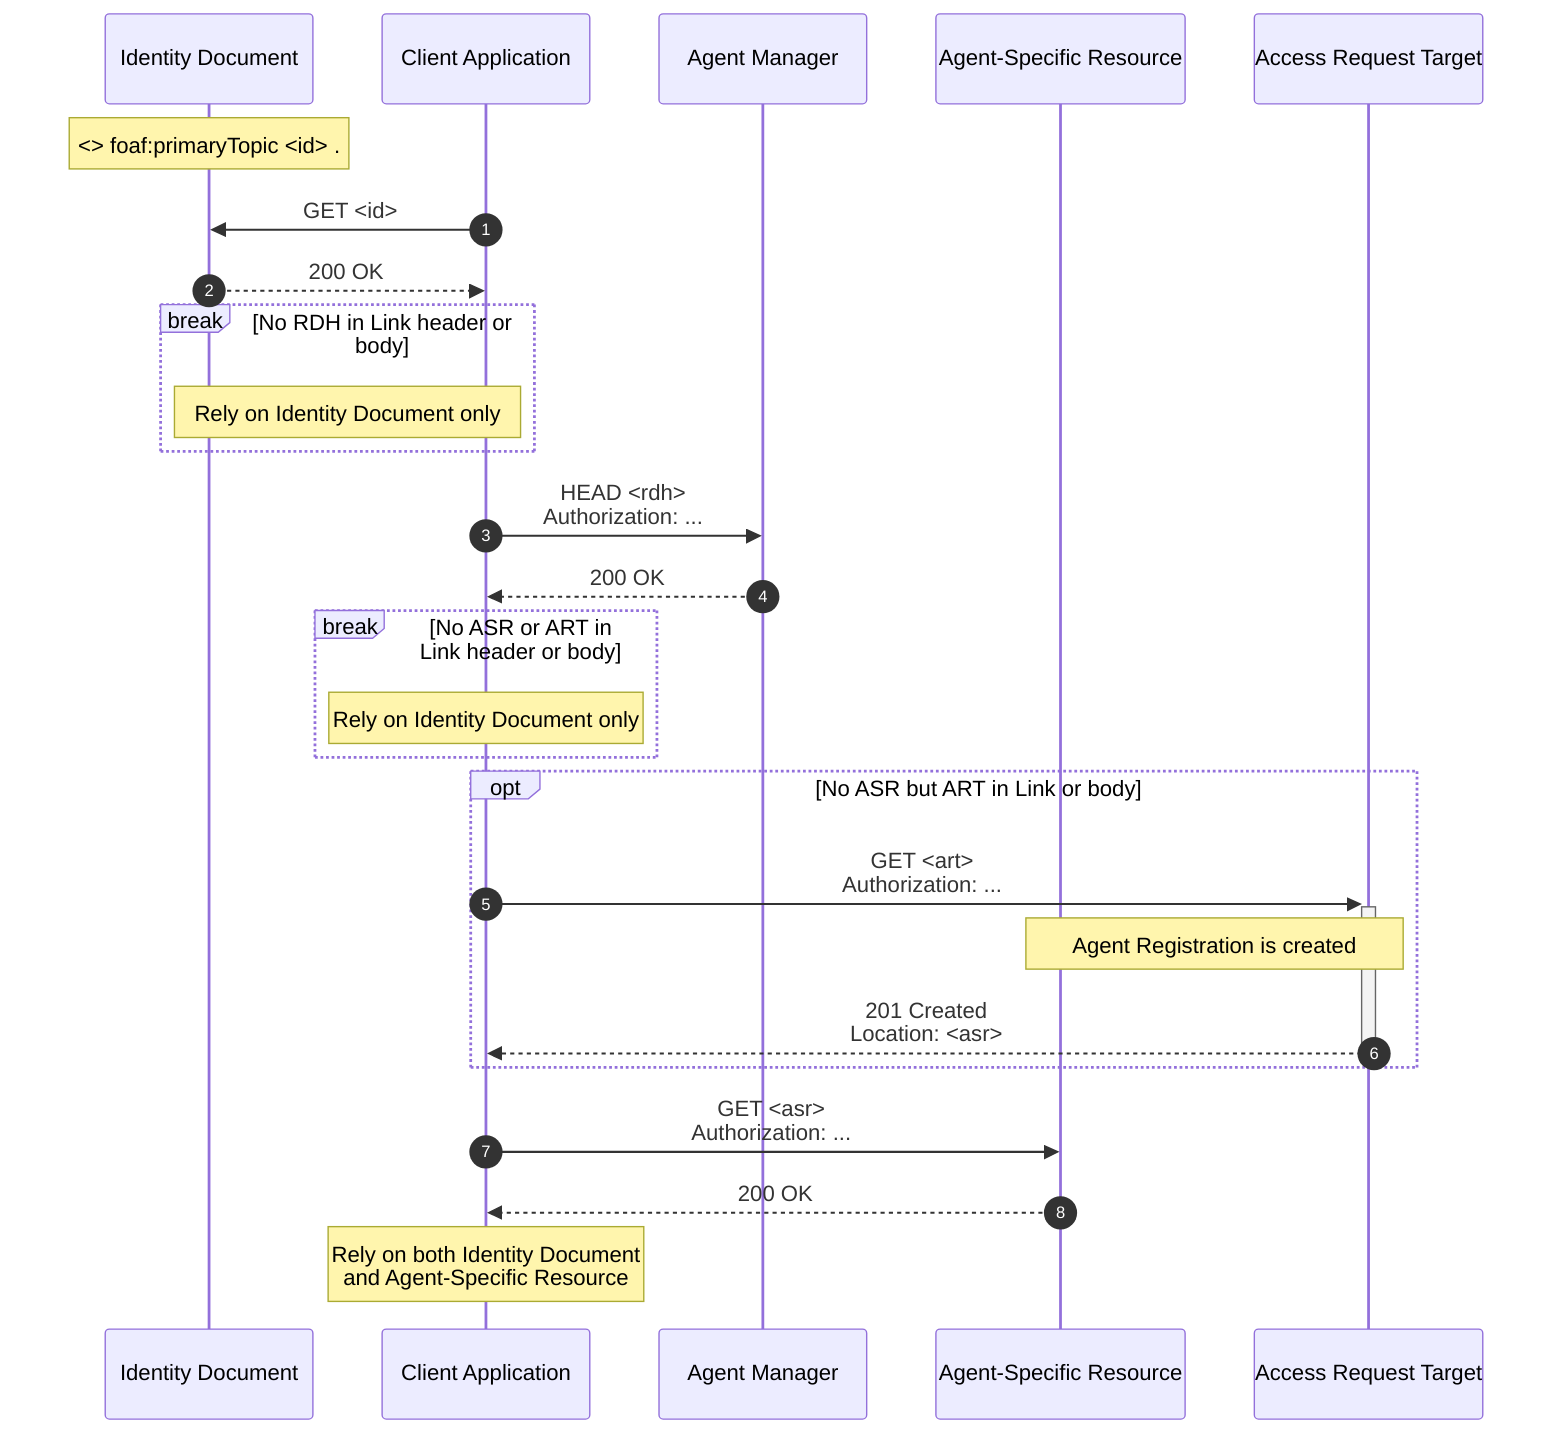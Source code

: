 sequenceDiagram

    autonumber
    
    participant ID as Identity Document
    participant App as Client Application
    participant RDH as Agent Manager
    participant AR as Agent-Specific Resource
    participant ART as Access Request Target
    
    Note over ID: <> foaf:primaryTopic <id> .
    
    App->>ID: GET <id>
    ID-->>App: 200 OK

    break No RDH in Link header or body
        Note over ID,App: Rely on Identity Document only
    end
    
    App->>RDH: HEAD <rdh> <br/> Authorization: ...
    RDH-->>App: 200 OK

    break No ASR or ART in Link header or body
        Note over App: Rely on Identity Document only
    end

    opt No ASR but ART in Link or body
        App->>+ART: GET <art> <br/> Authorization: ... 
        Note over AR,ART: Agent Registration is created
        ART-->>-App: 201 Created <br/> Location: <asr>
    end

    App->>AR: GET <asr> <br/> Authorization: ...
    AR-->>App: 200 OK
    Note over App: Rely on both Identity Document <br/> and Agent-Specific Resource
